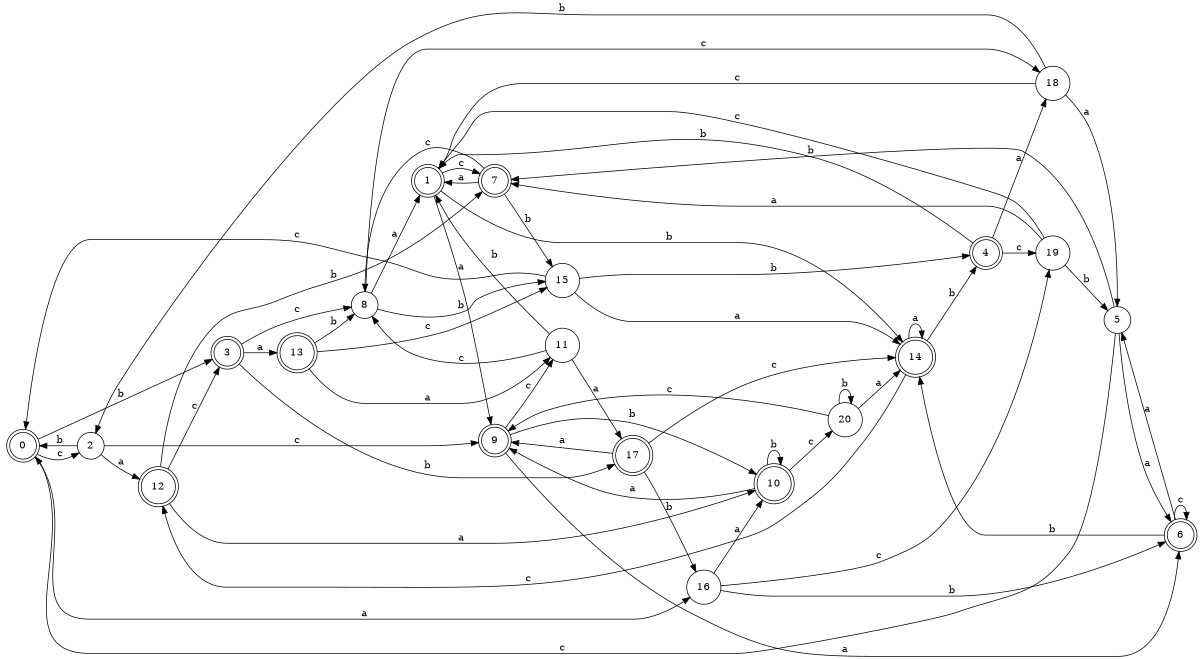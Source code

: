 digraph n17_8 {
__start0 [label="" shape="none"];

rankdir=LR;
size="8,5";

s0 [style="rounded,filled", color="black", fillcolor="white" shape="doublecircle", label="0"];
s1 [style="rounded,filled", color="black", fillcolor="white" shape="doublecircle", label="1"];
s2 [style="filled", color="black", fillcolor="white" shape="circle", label="2"];
s3 [style="rounded,filled", color="black", fillcolor="white" shape="doublecircle", label="3"];
s4 [style="rounded,filled", color="black", fillcolor="white" shape="doublecircle", label="4"];
s5 [style="filled", color="black", fillcolor="white" shape="circle", label="5"];
s6 [style="rounded,filled", color="black", fillcolor="white" shape="doublecircle", label="6"];
s7 [style="rounded,filled", color="black", fillcolor="white" shape="doublecircle", label="7"];
s8 [style="filled", color="black", fillcolor="white" shape="circle", label="8"];
s9 [style="rounded,filled", color="black", fillcolor="white" shape="doublecircle", label="9"];
s10 [style="rounded,filled", color="black", fillcolor="white" shape="doublecircle", label="10"];
s11 [style="filled", color="black", fillcolor="white" shape="circle", label="11"];
s12 [style="rounded,filled", color="black", fillcolor="white" shape="doublecircle", label="12"];
s13 [style="rounded,filled", color="black", fillcolor="white" shape="doublecircle", label="13"];
s14 [style="rounded,filled", color="black", fillcolor="white" shape="doublecircle", label="14"];
s15 [style="filled", color="black", fillcolor="white" shape="circle", label="15"];
s16 [style="filled", color="black", fillcolor="white" shape="circle", label="16"];
s17 [style="rounded,filled", color="black", fillcolor="white" shape="doublecircle", label="17"];
s18 [style="filled", color="black", fillcolor="white" shape="circle", label="18"];
s19 [style="filled", color="black", fillcolor="white" shape="circle", label="19"];
s20 [style="filled", color="black", fillcolor="white" shape="circle", label="20"];
s0 -> s16 [label="a"];
s0 -> s3 [label="b"];
s0 -> s2 [label="c"];
s1 -> s9 [label="a"];
s1 -> s14 [label="b"];
s1 -> s7 [label="c"];
s2 -> s12 [label="a"];
s2 -> s0 [label="b"];
s2 -> s9 [label="c"];
s3 -> s13 [label="a"];
s3 -> s17 [label="b"];
s3 -> s8 [label="c"];
s4 -> s18 [label="a"];
s4 -> s1 [label="b"];
s4 -> s19 [label="c"];
s5 -> s6 [label="a"];
s5 -> s7 [label="b"];
s5 -> s0 [label="c"];
s6 -> s5 [label="a"];
s6 -> s14 [label="b"];
s6 -> s6 [label="c"];
s7 -> s1 [label="a"];
s7 -> s15 [label="b"];
s7 -> s8 [label="c"];
s8 -> s1 [label="a"];
s8 -> s15 [label="b"];
s8 -> s18 [label="c"];
s9 -> s6 [label="a"];
s9 -> s10 [label="b"];
s9 -> s11 [label="c"];
s10 -> s9 [label="a"];
s10 -> s10 [label="b"];
s10 -> s20 [label="c"];
s11 -> s17 [label="a"];
s11 -> s1 [label="b"];
s11 -> s8 [label="c"];
s12 -> s10 [label="a"];
s12 -> s7 [label="b"];
s12 -> s3 [label="c"];
s13 -> s11 [label="a"];
s13 -> s8 [label="b"];
s13 -> s15 [label="c"];
s14 -> s14 [label="a"];
s14 -> s4 [label="b"];
s14 -> s12 [label="c"];
s15 -> s14 [label="a"];
s15 -> s4 [label="b"];
s15 -> s0 [label="c"];
s16 -> s10 [label="a"];
s16 -> s6 [label="b"];
s16 -> s19 [label="c"];
s17 -> s9 [label="a"];
s17 -> s16 [label="b"];
s17 -> s14 [label="c"];
s18 -> s5 [label="a"];
s18 -> s2 [label="b"];
s18 -> s1 [label="c"];
s19 -> s7 [label="a"];
s19 -> s5 [label="b"];
s19 -> s1 [label="c"];
s20 -> s14 [label="a"];
s20 -> s20 [label="b"];
s20 -> s9 [label="c"];

}